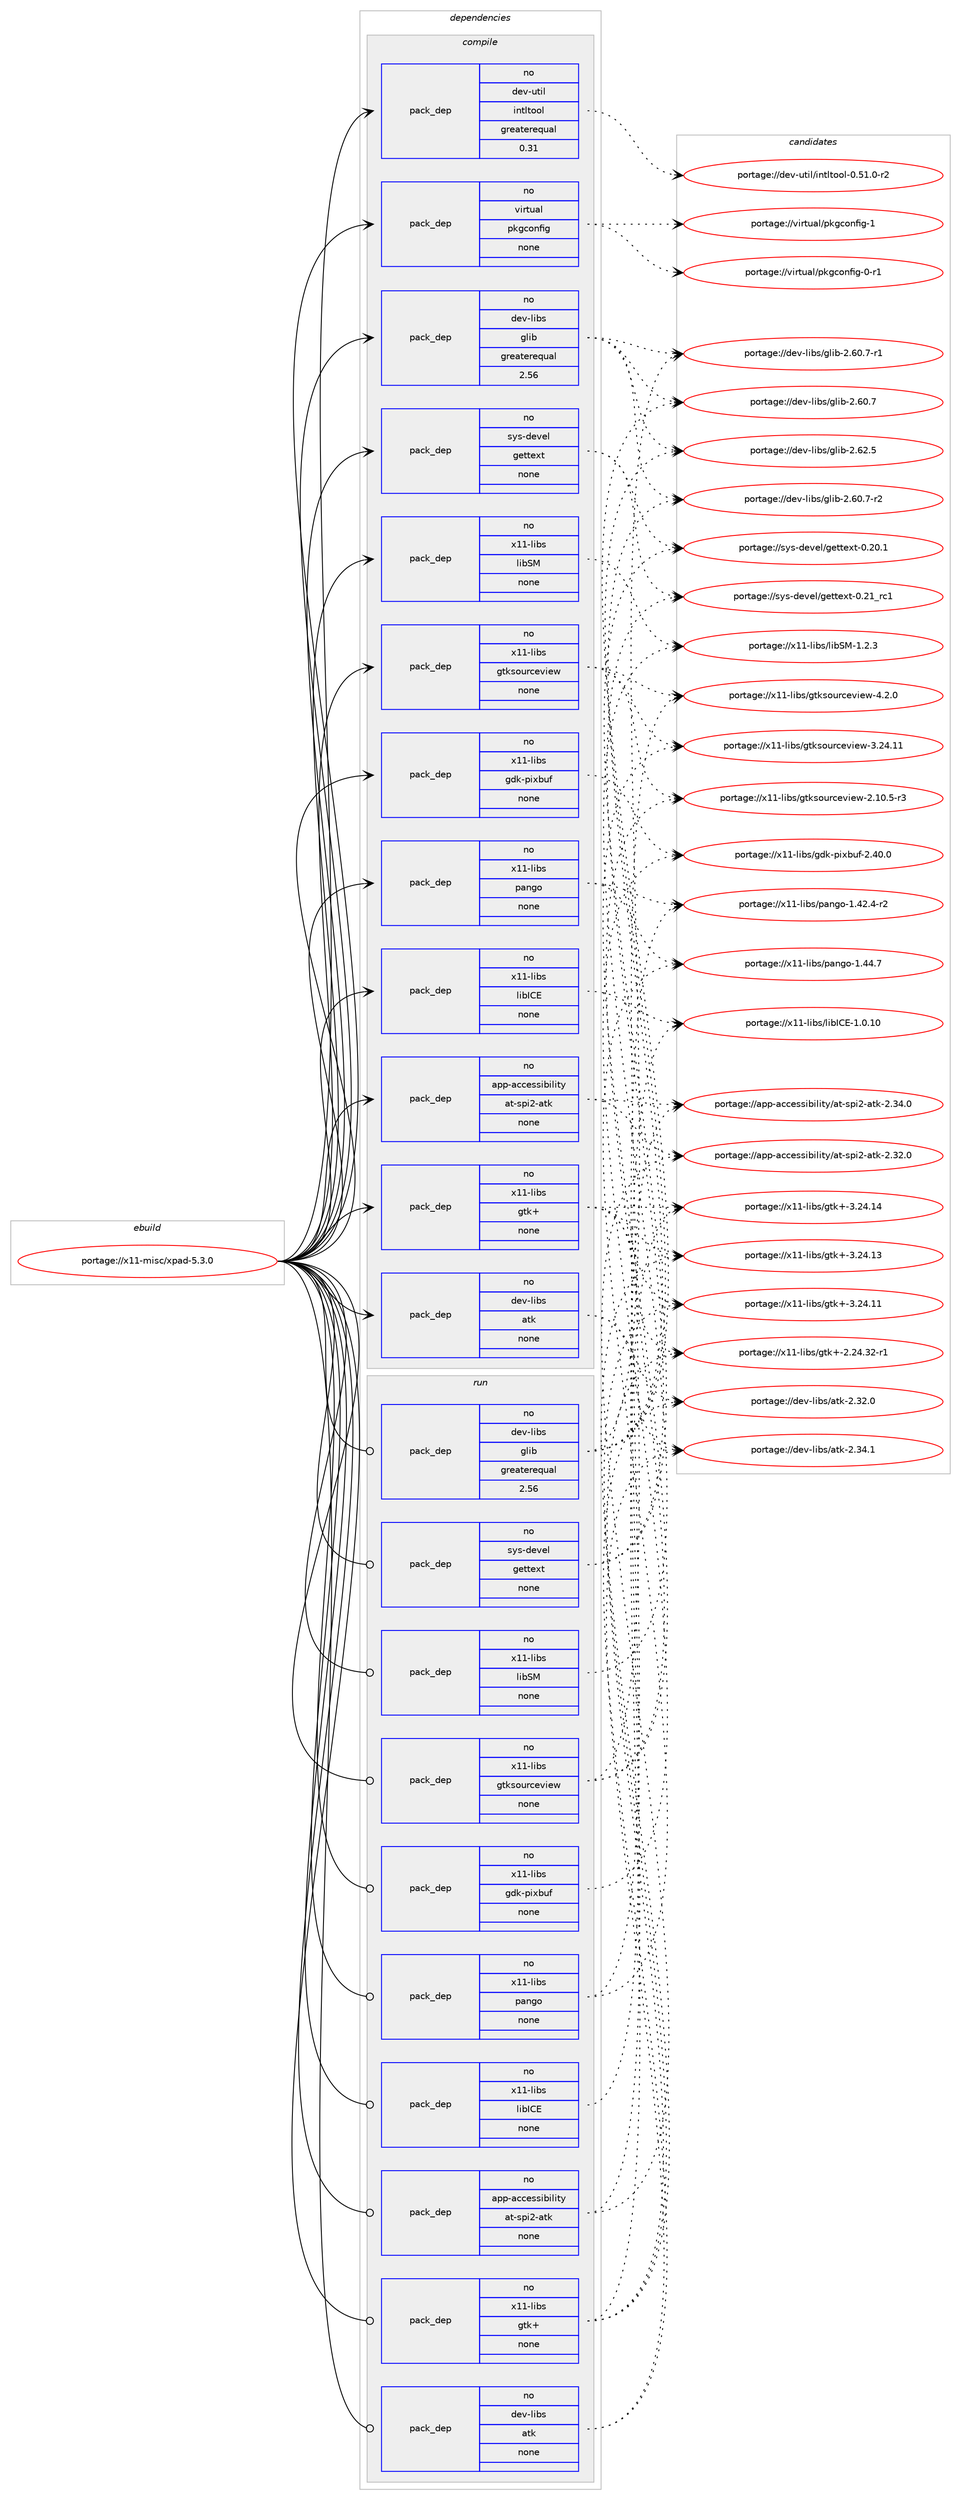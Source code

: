digraph prolog {

# *************
# Graph options
# *************

newrank=true;
concentrate=true;
compound=true;
graph [rankdir=LR,fontname=Helvetica,fontsize=10,ranksep=1.5];#, ranksep=2.5, nodesep=0.2];
edge  [arrowhead=vee];
node  [fontname=Helvetica,fontsize=10];

# **********
# The ebuild
# **********

subgraph cluster_leftcol {
color=gray;
rank=same;
label=<<i>ebuild</i>>;
id [label="portage://x11-misc/xpad-5.3.0", color=red, width=4, href="../x11-misc/xpad-5.3.0.svg"];
}

# ****************
# The dependencies
# ****************

subgraph cluster_midcol {
color=gray;
label=<<i>dependencies</i>>;
subgraph cluster_compile {
fillcolor="#eeeeee";
style=filled;
label=<<i>compile</i>>;
subgraph pack5783 {
dependency6710 [label=<<TABLE BORDER="0" CELLBORDER="1" CELLSPACING="0" CELLPADDING="4" WIDTH="220"><TR><TD ROWSPAN="6" CELLPADDING="30">pack_dep</TD></TR><TR><TD WIDTH="110">no</TD></TR><TR><TD>app-accessibility</TD></TR><TR><TD>at-spi2-atk</TD></TR><TR><TD>none</TD></TR><TR><TD></TD></TR></TABLE>>, shape=none, color=blue];
}
id:e -> dependency6710:w [weight=20,style="solid",arrowhead="vee"];
subgraph pack5784 {
dependency6711 [label=<<TABLE BORDER="0" CELLBORDER="1" CELLSPACING="0" CELLPADDING="4" WIDTH="220"><TR><TD ROWSPAN="6" CELLPADDING="30">pack_dep</TD></TR><TR><TD WIDTH="110">no</TD></TR><TR><TD>dev-libs</TD></TR><TR><TD>atk</TD></TR><TR><TD>none</TD></TR><TR><TD></TD></TR></TABLE>>, shape=none, color=blue];
}
id:e -> dependency6711:w [weight=20,style="solid",arrowhead="vee"];
subgraph pack5785 {
dependency6712 [label=<<TABLE BORDER="0" CELLBORDER="1" CELLSPACING="0" CELLPADDING="4" WIDTH="220"><TR><TD ROWSPAN="6" CELLPADDING="30">pack_dep</TD></TR><TR><TD WIDTH="110">no</TD></TR><TR><TD>dev-libs</TD></TR><TR><TD>glib</TD></TR><TR><TD>greaterequal</TD></TR><TR><TD>2.56</TD></TR></TABLE>>, shape=none, color=blue];
}
id:e -> dependency6712:w [weight=20,style="solid",arrowhead="vee"];
subgraph pack5786 {
dependency6713 [label=<<TABLE BORDER="0" CELLBORDER="1" CELLSPACING="0" CELLPADDING="4" WIDTH="220"><TR><TD ROWSPAN="6" CELLPADDING="30">pack_dep</TD></TR><TR><TD WIDTH="110">no</TD></TR><TR><TD>dev-util</TD></TR><TR><TD>intltool</TD></TR><TR><TD>greaterequal</TD></TR><TR><TD>0.31</TD></TR></TABLE>>, shape=none, color=blue];
}
id:e -> dependency6713:w [weight=20,style="solid",arrowhead="vee"];
subgraph pack5787 {
dependency6714 [label=<<TABLE BORDER="0" CELLBORDER="1" CELLSPACING="0" CELLPADDING="4" WIDTH="220"><TR><TD ROWSPAN="6" CELLPADDING="30">pack_dep</TD></TR><TR><TD WIDTH="110">no</TD></TR><TR><TD>sys-devel</TD></TR><TR><TD>gettext</TD></TR><TR><TD>none</TD></TR><TR><TD></TD></TR></TABLE>>, shape=none, color=blue];
}
id:e -> dependency6714:w [weight=20,style="solid",arrowhead="vee"];
subgraph pack5788 {
dependency6715 [label=<<TABLE BORDER="0" CELLBORDER="1" CELLSPACING="0" CELLPADDING="4" WIDTH="220"><TR><TD ROWSPAN="6" CELLPADDING="30">pack_dep</TD></TR><TR><TD WIDTH="110">no</TD></TR><TR><TD>virtual</TD></TR><TR><TD>pkgconfig</TD></TR><TR><TD>none</TD></TR><TR><TD></TD></TR></TABLE>>, shape=none, color=blue];
}
id:e -> dependency6715:w [weight=20,style="solid",arrowhead="vee"];
subgraph pack5789 {
dependency6716 [label=<<TABLE BORDER="0" CELLBORDER="1" CELLSPACING="0" CELLPADDING="4" WIDTH="220"><TR><TD ROWSPAN="6" CELLPADDING="30">pack_dep</TD></TR><TR><TD WIDTH="110">no</TD></TR><TR><TD>x11-libs</TD></TR><TR><TD>gdk-pixbuf</TD></TR><TR><TD>none</TD></TR><TR><TD></TD></TR></TABLE>>, shape=none, color=blue];
}
id:e -> dependency6716:w [weight=20,style="solid",arrowhead="vee"];
subgraph pack5790 {
dependency6717 [label=<<TABLE BORDER="0" CELLBORDER="1" CELLSPACING="0" CELLPADDING="4" WIDTH="220"><TR><TD ROWSPAN="6" CELLPADDING="30">pack_dep</TD></TR><TR><TD WIDTH="110">no</TD></TR><TR><TD>x11-libs</TD></TR><TR><TD>gtk+</TD></TR><TR><TD>none</TD></TR><TR><TD></TD></TR></TABLE>>, shape=none, color=blue];
}
id:e -> dependency6717:w [weight=20,style="solid",arrowhead="vee"];
subgraph pack5791 {
dependency6718 [label=<<TABLE BORDER="0" CELLBORDER="1" CELLSPACING="0" CELLPADDING="4" WIDTH="220"><TR><TD ROWSPAN="6" CELLPADDING="30">pack_dep</TD></TR><TR><TD WIDTH="110">no</TD></TR><TR><TD>x11-libs</TD></TR><TR><TD>gtksourceview</TD></TR><TR><TD>none</TD></TR><TR><TD></TD></TR></TABLE>>, shape=none, color=blue];
}
id:e -> dependency6718:w [weight=20,style="solid",arrowhead="vee"];
subgraph pack5792 {
dependency6719 [label=<<TABLE BORDER="0" CELLBORDER="1" CELLSPACING="0" CELLPADDING="4" WIDTH="220"><TR><TD ROWSPAN="6" CELLPADDING="30">pack_dep</TD></TR><TR><TD WIDTH="110">no</TD></TR><TR><TD>x11-libs</TD></TR><TR><TD>libICE</TD></TR><TR><TD>none</TD></TR><TR><TD></TD></TR></TABLE>>, shape=none, color=blue];
}
id:e -> dependency6719:w [weight=20,style="solid",arrowhead="vee"];
subgraph pack5793 {
dependency6720 [label=<<TABLE BORDER="0" CELLBORDER="1" CELLSPACING="0" CELLPADDING="4" WIDTH="220"><TR><TD ROWSPAN="6" CELLPADDING="30">pack_dep</TD></TR><TR><TD WIDTH="110">no</TD></TR><TR><TD>x11-libs</TD></TR><TR><TD>libSM</TD></TR><TR><TD>none</TD></TR><TR><TD></TD></TR></TABLE>>, shape=none, color=blue];
}
id:e -> dependency6720:w [weight=20,style="solid",arrowhead="vee"];
subgraph pack5794 {
dependency6721 [label=<<TABLE BORDER="0" CELLBORDER="1" CELLSPACING="0" CELLPADDING="4" WIDTH="220"><TR><TD ROWSPAN="6" CELLPADDING="30">pack_dep</TD></TR><TR><TD WIDTH="110">no</TD></TR><TR><TD>x11-libs</TD></TR><TR><TD>pango</TD></TR><TR><TD>none</TD></TR><TR><TD></TD></TR></TABLE>>, shape=none, color=blue];
}
id:e -> dependency6721:w [weight=20,style="solid",arrowhead="vee"];
}
subgraph cluster_compileandrun {
fillcolor="#eeeeee";
style=filled;
label=<<i>compile and run</i>>;
}
subgraph cluster_run {
fillcolor="#eeeeee";
style=filled;
label=<<i>run</i>>;
subgraph pack5795 {
dependency6722 [label=<<TABLE BORDER="0" CELLBORDER="1" CELLSPACING="0" CELLPADDING="4" WIDTH="220"><TR><TD ROWSPAN="6" CELLPADDING="30">pack_dep</TD></TR><TR><TD WIDTH="110">no</TD></TR><TR><TD>app-accessibility</TD></TR><TR><TD>at-spi2-atk</TD></TR><TR><TD>none</TD></TR><TR><TD></TD></TR></TABLE>>, shape=none, color=blue];
}
id:e -> dependency6722:w [weight=20,style="solid",arrowhead="odot"];
subgraph pack5796 {
dependency6723 [label=<<TABLE BORDER="0" CELLBORDER="1" CELLSPACING="0" CELLPADDING="4" WIDTH="220"><TR><TD ROWSPAN="6" CELLPADDING="30">pack_dep</TD></TR><TR><TD WIDTH="110">no</TD></TR><TR><TD>dev-libs</TD></TR><TR><TD>atk</TD></TR><TR><TD>none</TD></TR><TR><TD></TD></TR></TABLE>>, shape=none, color=blue];
}
id:e -> dependency6723:w [weight=20,style="solid",arrowhead="odot"];
subgraph pack5797 {
dependency6724 [label=<<TABLE BORDER="0" CELLBORDER="1" CELLSPACING="0" CELLPADDING="4" WIDTH="220"><TR><TD ROWSPAN="6" CELLPADDING="30">pack_dep</TD></TR><TR><TD WIDTH="110">no</TD></TR><TR><TD>dev-libs</TD></TR><TR><TD>glib</TD></TR><TR><TD>greaterequal</TD></TR><TR><TD>2.56</TD></TR></TABLE>>, shape=none, color=blue];
}
id:e -> dependency6724:w [weight=20,style="solid",arrowhead="odot"];
subgraph pack5798 {
dependency6725 [label=<<TABLE BORDER="0" CELLBORDER="1" CELLSPACING="0" CELLPADDING="4" WIDTH="220"><TR><TD ROWSPAN="6" CELLPADDING="30">pack_dep</TD></TR><TR><TD WIDTH="110">no</TD></TR><TR><TD>sys-devel</TD></TR><TR><TD>gettext</TD></TR><TR><TD>none</TD></TR><TR><TD></TD></TR></TABLE>>, shape=none, color=blue];
}
id:e -> dependency6725:w [weight=20,style="solid",arrowhead="odot"];
subgraph pack5799 {
dependency6726 [label=<<TABLE BORDER="0" CELLBORDER="1" CELLSPACING="0" CELLPADDING="4" WIDTH="220"><TR><TD ROWSPAN="6" CELLPADDING="30">pack_dep</TD></TR><TR><TD WIDTH="110">no</TD></TR><TR><TD>x11-libs</TD></TR><TR><TD>gdk-pixbuf</TD></TR><TR><TD>none</TD></TR><TR><TD></TD></TR></TABLE>>, shape=none, color=blue];
}
id:e -> dependency6726:w [weight=20,style="solid",arrowhead="odot"];
subgraph pack5800 {
dependency6727 [label=<<TABLE BORDER="0" CELLBORDER="1" CELLSPACING="0" CELLPADDING="4" WIDTH="220"><TR><TD ROWSPAN="6" CELLPADDING="30">pack_dep</TD></TR><TR><TD WIDTH="110">no</TD></TR><TR><TD>x11-libs</TD></TR><TR><TD>gtk+</TD></TR><TR><TD>none</TD></TR><TR><TD></TD></TR></TABLE>>, shape=none, color=blue];
}
id:e -> dependency6727:w [weight=20,style="solid",arrowhead="odot"];
subgraph pack5801 {
dependency6728 [label=<<TABLE BORDER="0" CELLBORDER="1" CELLSPACING="0" CELLPADDING="4" WIDTH="220"><TR><TD ROWSPAN="6" CELLPADDING="30">pack_dep</TD></TR><TR><TD WIDTH="110">no</TD></TR><TR><TD>x11-libs</TD></TR><TR><TD>gtksourceview</TD></TR><TR><TD>none</TD></TR><TR><TD></TD></TR></TABLE>>, shape=none, color=blue];
}
id:e -> dependency6728:w [weight=20,style="solid",arrowhead="odot"];
subgraph pack5802 {
dependency6729 [label=<<TABLE BORDER="0" CELLBORDER="1" CELLSPACING="0" CELLPADDING="4" WIDTH="220"><TR><TD ROWSPAN="6" CELLPADDING="30">pack_dep</TD></TR><TR><TD WIDTH="110">no</TD></TR><TR><TD>x11-libs</TD></TR><TR><TD>libICE</TD></TR><TR><TD>none</TD></TR><TR><TD></TD></TR></TABLE>>, shape=none, color=blue];
}
id:e -> dependency6729:w [weight=20,style="solid",arrowhead="odot"];
subgraph pack5803 {
dependency6730 [label=<<TABLE BORDER="0" CELLBORDER="1" CELLSPACING="0" CELLPADDING="4" WIDTH="220"><TR><TD ROWSPAN="6" CELLPADDING="30">pack_dep</TD></TR><TR><TD WIDTH="110">no</TD></TR><TR><TD>x11-libs</TD></TR><TR><TD>libSM</TD></TR><TR><TD>none</TD></TR><TR><TD></TD></TR></TABLE>>, shape=none, color=blue];
}
id:e -> dependency6730:w [weight=20,style="solid",arrowhead="odot"];
subgraph pack5804 {
dependency6731 [label=<<TABLE BORDER="0" CELLBORDER="1" CELLSPACING="0" CELLPADDING="4" WIDTH="220"><TR><TD ROWSPAN="6" CELLPADDING="30">pack_dep</TD></TR><TR><TD WIDTH="110">no</TD></TR><TR><TD>x11-libs</TD></TR><TR><TD>pango</TD></TR><TR><TD>none</TD></TR><TR><TD></TD></TR></TABLE>>, shape=none, color=blue];
}
id:e -> dependency6731:w [weight=20,style="solid",arrowhead="odot"];
}
}

# **************
# The candidates
# **************

subgraph cluster_choices {
rank=same;
color=gray;
label=<<i>candidates</i>>;

subgraph choice5783 {
color=black;
nodesep=1;
choice97112112459799991011151151059810510810511612147971164511511210550459711610745504651524648 [label="portage://app-accessibility/at-spi2-atk-2.34.0", color=red, width=4,href="../app-accessibility/at-spi2-atk-2.34.0.svg"];
choice97112112459799991011151151059810510810511612147971164511511210550459711610745504651504648 [label="portage://app-accessibility/at-spi2-atk-2.32.0", color=red, width=4,href="../app-accessibility/at-spi2-atk-2.32.0.svg"];
dependency6710:e -> choice97112112459799991011151151059810510810511612147971164511511210550459711610745504651524648:w [style=dotted,weight="100"];
dependency6710:e -> choice97112112459799991011151151059810510810511612147971164511511210550459711610745504651504648:w [style=dotted,weight="100"];
}
subgraph choice5784 {
color=black;
nodesep=1;
choice1001011184510810598115479711610745504651524649 [label="portage://dev-libs/atk-2.34.1", color=red, width=4,href="../dev-libs/atk-2.34.1.svg"];
choice1001011184510810598115479711610745504651504648 [label="portage://dev-libs/atk-2.32.0", color=red, width=4,href="../dev-libs/atk-2.32.0.svg"];
dependency6711:e -> choice1001011184510810598115479711610745504651524649:w [style=dotted,weight="100"];
dependency6711:e -> choice1001011184510810598115479711610745504651504648:w [style=dotted,weight="100"];
}
subgraph choice5785 {
color=black;
nodesep=1;
choice1001011184510810598115471031081059845504654504653 [label="portage://dev-libs/glib-2.62.5", color=red, width=4,href="../dev-libs/glib-2.62.5.svg"];
choice10010111845108105981154710310810598455046544846554511450 [label="portage://dev-libs/glib-2.60.7-r2", color=red, width=4,href="../dev-libs/glib-2.60.7-r2.svg"];
choice10010111845108105981154710310810598455046544846554511449 [label="portage://dev-libs/glib-2.60.7-r1", color=red, width=4,href="../dev-libs/glib-2.60.7-r1.svg"];
choice1001011184510810598115471031081059845504654484655 [label="portage://dev-libs/glib-2.60.7", color=red, width=4,href="../dev-libs/glib-2.60.7.svg"];
dependency6712:e -> choice1001011184510810598115471031081059845504654504653:w [style=dotted,weight="100"];
dependency6712:e -> choice10010111845108105981154710310810598455046544846554511450:w [style=dotted,weight="100"];
dependency6712:e -> choice10010111845108105981154710310810598455046544846554511449:w [style=dotted,weight="100"];
dependency6712:e -> choice1001011184510810598115471031081059845504654484655:w [style=dotted,weight="100"];
}
subgraph choice5786 {
color=black;
nodesep=1;
choice1001011184511711610510847105110116108116111111108454846534946484511450 [label="portage://dev-util/intltool-0.51.0-r2", color=red, width=4,href="../dev-util/intltool-0.51.0-r2.svg"];
dependency6713:e -> choice1001011184511711610510847105110116108116111111108454846534946484511450:w [style=dotted,weight="100"];
}
subgraph choice5787 {
color=black;
nodesep=1;
choice11512111545100101118101108471031011161161011201164548465049951149949 [label="portage://sys-devel/gettext-0.21_rc1", color=red, width=4,href="../sys-devel/gettext-0.21_rc1.svg"];
choice115121115451001011181011084710310111611610112011645484650484649 [label="portage://sys-devel/gettext-0.20.1", color=red, width=4,href="../sys-devel/gettext-0.20.1.svg"];
dependency6714:e -> choice11512111545100101118101108471031011161161011201164548465049951149949:w [style=dotted,weight="100"];
dependency6714:e -> choice115121115451001011181011084710310111611610112011645484650484649:w [style=dotted,weight="100"];
}
subgraph choice5788 {
color=black;
nodesep=1;
choice1181051141161179710847112107103991111101021051034549 [label="portage://virtual/pkgconfig-1", color=red, width=4,href="../virtual/pkgconfig-1.svg"];
choice11810511411611797108471121071039911111010210510345484511449 [label="portage://virtual/pkgconfig-0-r1", color=red, width=4,href="../virtual/pkgconfig-0-r1.svg"];
dependency6715:e -> choice1181051141161179710847112107103991111101021051034549:w [style=dotted,weight="100"];
dependency6715:e -> choice11810511411611797108471121071039911111010210510345484511449:w [style=dotted,weight="100"];
}
subgraph choice5789 {
color=black;
nodesep=1;
choice1204949451081059811547103100107451121051209811710245504652484648 [label="portage://x11-libs/gdk-pixbuf-2.40.0", color=red, width=4,href="../x11-libs/gdk-pixbuf-2.40.0.svg"];
dependency6716:e -> choice1204949451081059811547103100107451121051209811710245504652484648:w [style=dotted,weight="100"];
}
subgraph choice5790 {
color=black;
nodesep=1;
choice1204949451081059811547103116107434551465052464952 [label="portage://x11-libs/gtk+-3.24.14", color=red, width=4,href="../x11-libs/gtk+-3.24.14.svg"];
choice1204949451081059811547103116107434551465052464951 [label="portage://x11-libs/gtk+-3.24.13", color=red, width=4,href="../x11-libs/gtk+-3.24.13.svg"];
choice1204949451081059811547103116107434551465052464949 [label="portage://x11-libs/gtk+-3.24.11", color=red, width=4,href="../x11-libs/gtk+-3.24.11.svg"];
choice12049494510810598115471031161074345504650524651504511449 [label="portage://x11-libs/gtk+-2.24.32-r1", color=red, width=4,href="../x11-libs/gtk+-2.24.32-r1.svg"];
dependency6717:e -> choice1204949451081059811547103116107434551465052464952:w [style=dotted,weight="100"];
dependency6717:e -> choice1204949451081059811547103116107434551465052464951:w [style=dotted,weight="100"];
dependency6717:e -> choice1204949451081059811547103116107434551465052464949:w [style=dotted,weight="100"];
dependency6717:e -> choice12049494510810598115471031161074345504650524651504511449:w [style=dotted,weight="100"];
}
subgraph choice5791 {
color=black;
nodesep=1;
choice120494945108105981154710311610711511111711499101118105101119455246504648 [label="portage://x11-libs/gtksourceview-4.2.0", color=red, width=4,href="../x11-libs/gtksourceview-4.2.0.svg"];
choice1204949451081059811547103116107115111117114991011181051011194551465052464949 [label="portage://x11-libs/gtksourceview-3.24.11", color=red, width=4,href="../x11-libs/gtksourceview-3.24.11.svg"];
choice120494945108105981154710311610711511111711499101118105101119455046494846534511451 [label="portage://x11-libs/gtksourceview-2.10.5-r3", color=red, width=4,href="../x11-libs/gtksourceview-2.10.5-r3.svg"];
dependency6718:e -> choice120494945108105981154710311610711511111711499101118105101119455246504648:w [style=dotted,weight="100"];
dependency6718:e -> choice1204949451081059811547103116107115111117114991011181051011194551465052464949:w [style=dotted,weight="100"];
dependency6718:e -> choice120494945108105981154710311610711511111711499101118105101119455046494846534511451:w [style=dotted,weight="100"];
}
subgraph choice5792 {
color=black;
nodesep=1;
choice12049494510810598115471081059873676945494648464948 [label="portage://x11-libs/libICE-1.0.10", color=red, width=4,href="../x11-libs/libICE-1.0.10.svg"];
dependency6719:e -> choice12049494510810598115471081059873676945494648464948:w [style=dotted,weight="100"];
}
subgraph choice5793 {
color=black;
nodesep=1;
choice1204949451081059811547108105988377454946504651 [label="portage://x11-libs/libSM-1.2.3", color=red, width=4,href="../x11-libs/libSM-1.2.3.svg"];
dependency6720:e -> choice1204949451081059811547108105988377454946504651:w [style=dotted,weight="100"];
}
subgraph choice5794 {
color=black;
nodesep=1;
choice12049494510810598115471129711010311145494652524655 [label="portage://x11-libs/pango-1.44.7", color=red, width=4,href="../x11-libs/pango-1.44.7.svg"];
choice120494945108105981154711297110103111454946525046524511450 [label="portage://x11-libs/pango-1.42.4-r2", color=red, width=4,href="../x11-libs/pango-1.42.4-r2.svg"];
dependency6721:e -> choice12049494510810598115471129711010311145494652524655:w [style=dotted,weight="100"];
dependency6721:e -> choice120494945108105981154711297110103111454946525046524511450:w [style=dotted,weight="100"];
}
subgraph choice5795 {
color=black;
nodesep=1;
choice97112112459799991011151151059810510810511612147971164511511210550459711610745504651524648 [label="portage://app-accessibility/at-spi2-atk-2.34.0", color=red, width=4,href="../app-accessibility/at-spi2-atk-2.34.0.svg"];
choice97112112459799991011151151059810510810511612147971164511511210550459711610745504651504648 [label="portage://app-accessibility/at-spi2-atk-2.32.0", color=red, width=4,href="../app-accessibility/at-spi2-atk-2.32.0.svg"];
dependency6722:e -> choice97112112459799991011151151059810510810511612147971164511511210550459711610745504651524648:w [style=dotted,weight="100"];
dependency6722:e -> choice97112112459799991011151151059810510810511612147971164511511210550459711610745504651504648:w [style=dotted,weight="100"];
}
subgraph choice5796 {
color=black;
nodesep=1;
choice1001011184510810598115479711610745504651524649 [label="portage://dev-libs/atk-2.34.1", color=red, width=4,href="../dev-libs/atk-2.34.1.svg"];
choice1001011184510810598115479711610745504651504648 [label="portage://dev-libs/atk-2.32.0", color=red, width=4,href="../dev-libs/atk-2.32.0.svg"];
dependency6723:e -> choice1001011184510810598115479711610745504651524649:w [style=dotted,weight="100"];
dependency6723:e -> choice1001011184510810598115479711610745504651504648:w [style=dotted,weight="100"];
}
subgraph choice5797 {
color=black;
nodesep=1;
choice1001011184510810598115471031081059845504654504653 [label="portage://dev-libs/glib-2.62.5", color=red, width=4,href="../dev-libs/glib-2.62.5.svg"];
choice10010111845108105981154710310810598455046544846554511450 [label="portage://dev-libs/glib-2.60.7-r2", color=red, width=4,href="../dev-libs/glib-2.60.7-r2.svg"];
choice10010111845108105981154710310810598455046544846554511449 [label="portage://dev-libs/glib-2.60.7-r1", color=red, width=4,href="../dev-libs/glib-2.60.7-r1.svg"];
choice1001011184510810598115471031081059845504654484655 [label="portage://dev-libs/glib-2.60.7", color=red, width=4,href="../dev-libs/glib-2.60.7.svg"];
dependency6724:e -> choice1001011184510810598115471031081059845504654504653:w [style=dotted,weight="100"];
dependency6724:e -> choice10010111845108105981154710310810598455046544846554511450:w [style=dotted,weight="100"];
dependency6724:e -> choice10010111845108105981154710310810598455046544846554511449:w [style=dotted,weight="100"];
dependency6724:e -> choice1001011184510810598115471031081059845504654484655:w [style=dotted,weight="100"];
}
subgraph choice5798 {
color=black;
nodesep=1;
choice11512111545100101118101108471031011161161011201164548465049951149949 [label="portage://sys-devel/gettext-0.21_rc1", color=red, width=4,href="../sys-devel/gettext-0.21_rc1.svg"];
choice115121115451001011181011084710310111611610112011645484650484649 [label="portage://sys-devel/gettext-0.20.1", color=red, width=4,href="../sys-devel/gettext-0.20.1.svg"];
dependency6725:e -> choice11512111545100101118101108471031011161161011201164548465049951149949:w [style=dotted,weight="100"];
dependency6725:e -> choice115121115451001011181011084710310111611610112011645484650484649:w [style=dotted,weight="100"];
}
subgraph choice5799 {
color=black;
nodesep=1;
choice1204949451081059811547103100107451121051209811710245504652484648 [label="portage://x11-libs/gdk-pixbuf-2.40.0", color=red, width=4,href="../x11-libs/gdk-pixbuf-2.40.0.svg"];
dependency6726:e -> choice1204949451081059811547103100107451121051209811710245504652484648:w [style=dotted,weight="100"];
}
subgraph choice5800 {
color=black;
nodesep=1;
choice1204949451081059811547103116107434551465052464952 [label="portage://x11-libs/gtk+-3.24.14", color=red, width=4,href="../x11-libs/gtk+-3.24.14.svg"];
choice1204949451081059811547103116107434551465052464951 [label="portage://x11-libs/gtk+-3.24.13", color=red, width=4,href="../x11-libs/gtk+-3.24.13.svg"];
choice1204949451081059811547103116107434551465052464949 [label="portage://x11-libs/gtk+-3.24.11", color=red, width=4,href="../x11-libs/gtk+-3.24.11.svg"];
choice12049494510810598115471031161074345504650524651504511449 [label="portage://x11-libs/gtk+-2.24.32-r1", color=red, width=4,href="../x11-libs/gtk+-2.24.32-r1.svg"];
dependency6727:e -> choice1204949451081059811547103116107434551465052464952:w [style=dotted,weight="100"];
dependency6727:e -> choice1204949451081059811547103116107434551465052464951:w [style=dotted,weight="100"];
dependency6727:e -> choice1204949451081059811547103116107434551465052464949:w [style=dotted,weight="100"];
dependency6727:e -> choice12049494510810598115471031161074345504650524651504511449:w [style=dotted,weight="100"];
}
subgraph choice5801 {
color=black;
nodesep=1;
choice120494945108105981154710311610711511111711499101118105101119455246504648 [label="portage://x11-libs/gtksourceview-4.2.0", color=red, width=4,href="../x11-libs/gtksourceview-4.2.0.svg"];
choice1204949451081059811547103116107115111117114991011181051011194551465052464949 [label="portage://x11-libs/gtksourceview-3.24.11", color=red, width=4,href="../x11-libs/gtksourceview-3.24.11.svg"];
choice120494945108105981154710311610711511111711499101118105101119455046494846534511451 [label="portage://x11-libs/gtksourceview-2.10.5-r3", color=red, width=4,href="../x11-libs/gtksourceview-2.10.5-r3.svg"];
dependency6728:e -> choice120494945108105981154710311610711511111711499101118105101119455246504648:w [style=dotted,weight="100"];
dependency6728:e -> choice1204949451081059811547103116107115111117114991011181051011194551465052464949:w [style=dotted,weight="100"];
dependency6728:e -> choice120494945108105981154710311610711511111711499101118105101119455046494846534511451:w [style=dotted,weight="100"];
}
subgraph choice5802 {
color=black;
nodesep=1;
choice12049494510810598115471081059873676945494648464948 [label="portage://x11-libs/libICE-1.0.10", color=red, width=4,href="../x11-libs/libICE-1.0.10.svg"];
dependency6729:e -> choice12049494510810598115471081059873676945494648464948:w [style=dotted,weight="100"];
}
subgraph choice5803 {
color=black;
nodesep=1;
choice1204949451081059811547108105988377454946504651 [label="portage://x11-libs/libSM-1.2.3", color=red, width=4,href="../x11-libs/libSM-1.2.3.svg"];
dependency6730:e -> choice1204949451081059811547108105988377454946504651:w [style=dotted,weight="100"];
}
subgraph choice5804 {
color=black;
nodesep=1;
choice12049494510810598115471129711010311145494652524655 [label="portage://x11-libs/pango-1.44.7", color=red, width=4,href="../x11-libs/pango-1.44.7.svg"];
choice120494945108105981154711297110103111454946525046524511450 [label="portage://x11-libs/pango-1.42.4-r2", color=red, width=4,href="../x11-libs/pango-1.42.4-r2.svg"];
dependency6731:e -> choice12049494510810598115471129711010311145494652524655:w [style=dotted,weight="100"];
dependency6731:e -> choice120494945108105981154711297110103111454946525046524511450:w [style=dotted,weight="100"];
}
}

}
